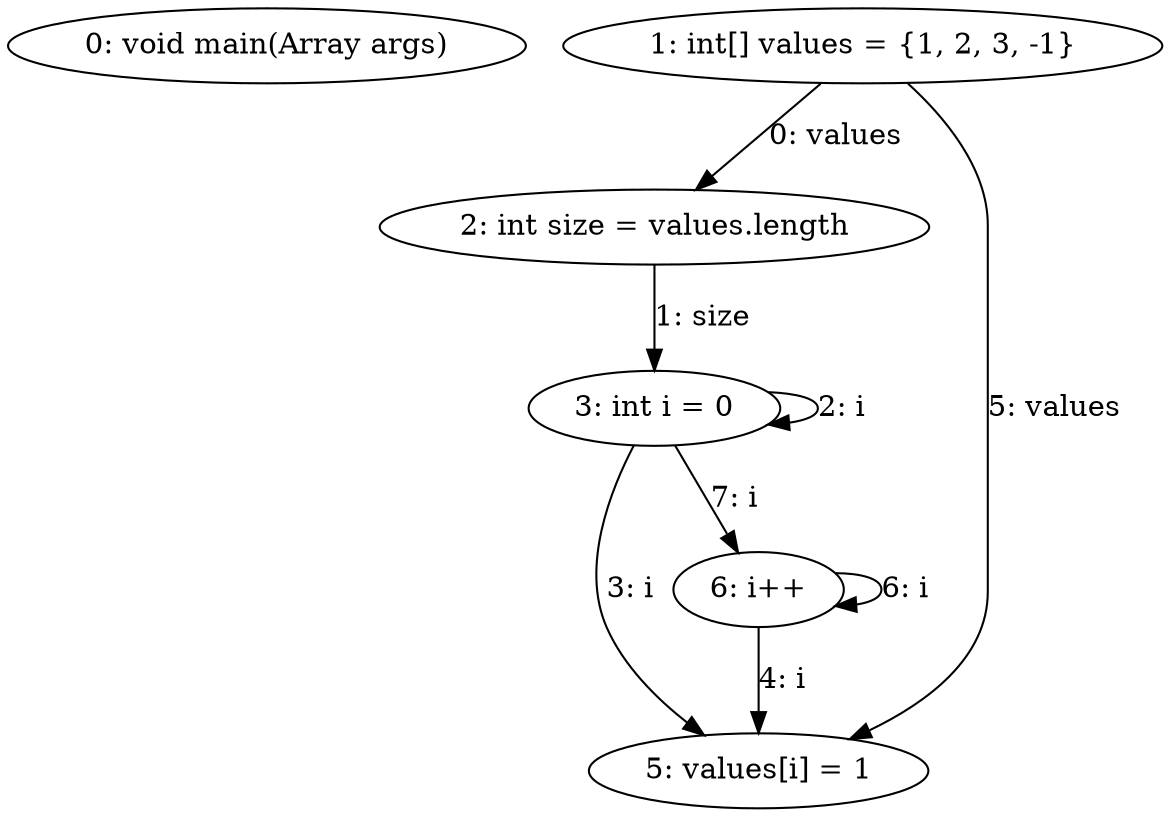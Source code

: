 digraph G {
  1 [ label="0: void main(Array args)" ];
  2 [ label="1: int[] values = {1, 2, 3, -1}" ];
  3 [ label="2: int size = values.length" ];
  4 [ label="3: int i = 0" ];
  5 [ label="5: values[i] = 1" ];
  6 [ label="6: i++" ];
  2 -> 3 [ label="0: values" ];
  3 -> 4 [ label="1: size" ];
  4 -> 4 [ label="2: i" ];
  4 -> 5 [ label="3: i" ];
  6 -> 5 [ label="4: i" ];
  2 -> 5 [ label="5: values" ];
  6 -> 6 [ label="6: i" ];
  4 -> 6 [ label="7: i" ];
}
